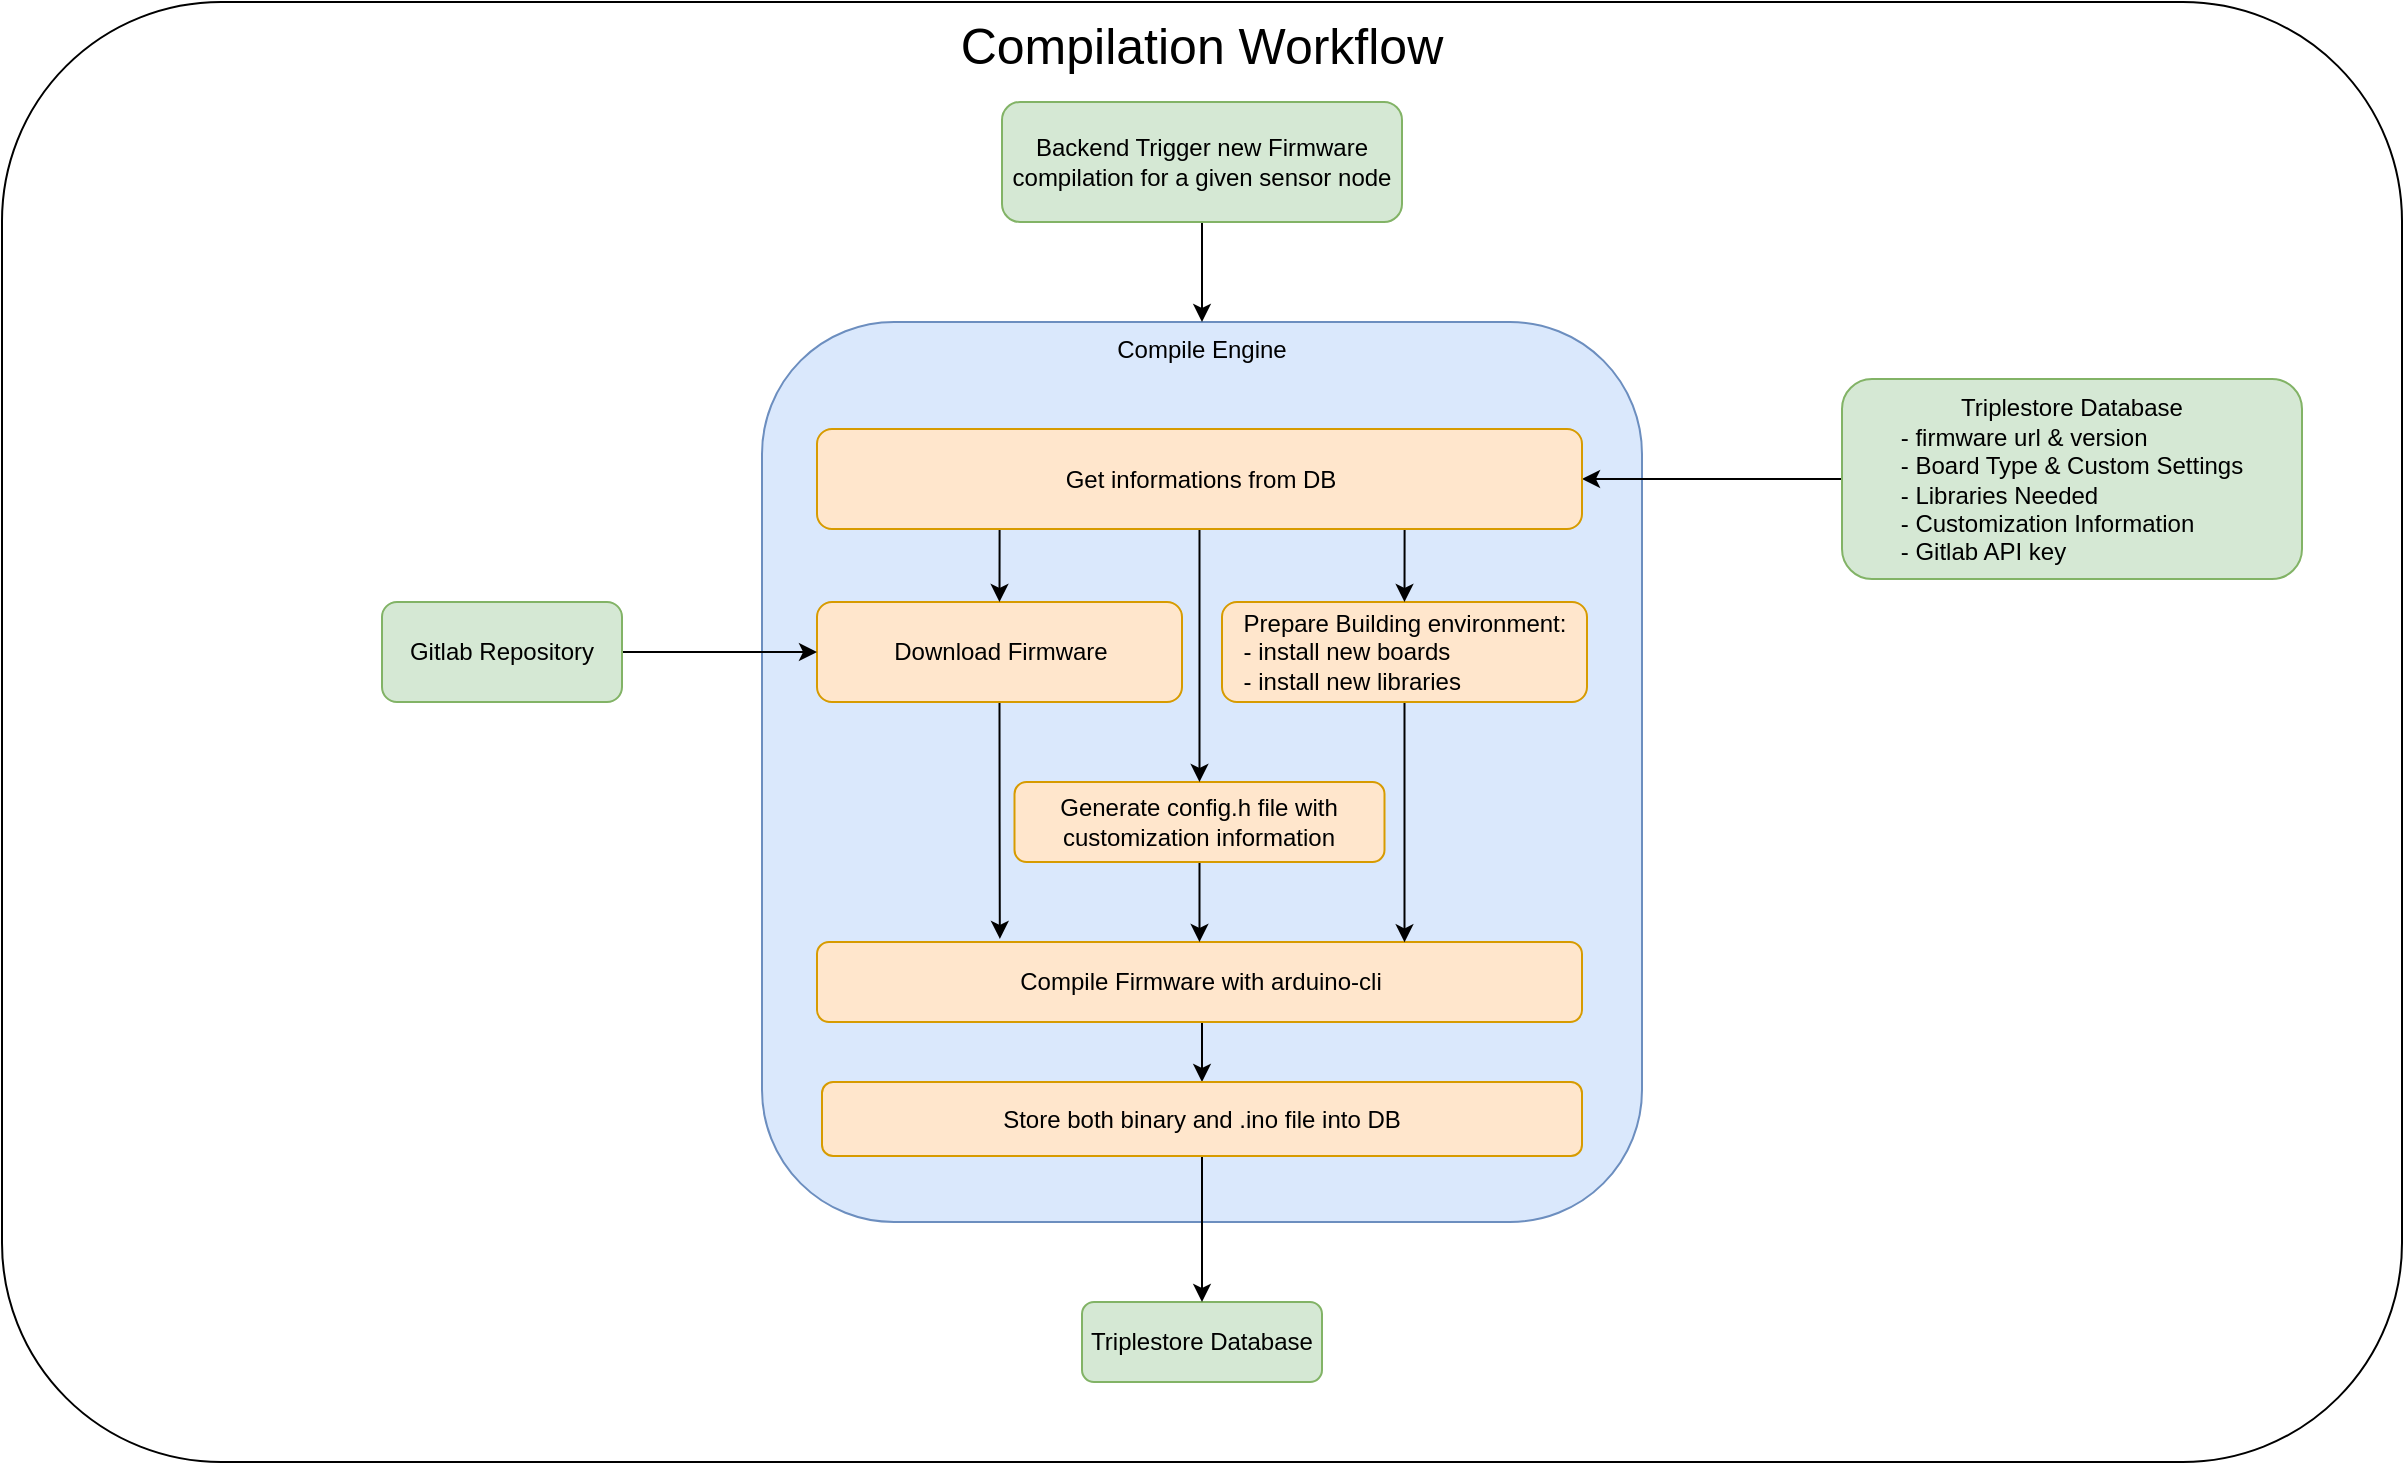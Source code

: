 <mxfile version="21.6.1" type="device">
  <diagram name="Page-1" id="ydgUN3jclBdSU57LJY2e">
    <mxGraphModel dx="984" dy="1506" grid="1" gridSize="10" guides="1" tooltips="1" connect="1" arrows="1" fold="1" page="1" pageScale="1" pageWidth="1169" pageHeight="827" math="0" shadow="0">
      <root>
        <mxCell id="0" />
        <mxCell id="1" parent="0" />
        <mxCell id="gs30xLeirJ7YLoKCSh7--33" value="&lt;font style=&quot;font-size: 25px;&quot;&gt;Compilation Workflow&lt;/font&gt;" style="rounded=1;whiteSpace=wrap;html=1;align=center;verticalAlign=top;" parent="1" vertex="1">
          <mxGeometry x="120" y="-230" width="1200" height="730" as="geometry" />
        </mxCell>
        <mxCell id="gs30xLeirJ7YLoKCSh7--1" value="Triplestore Database" style="rounded=1;whiteSpace=wrap;html=1;fillColor=#d5e8d4;strokeColor=#82b366;" parent="1" vertex="1">
          <mxGeometry x="660" y="420" width="120" height="40" as="geometry" />
        </mxCell>
        <mxCell id="gs30xLeirJ7YLoKCSh7--2" value="Compile Engine" style="rounded=1;whiteSpace=wrap;html=1;verticalAlign=top;fillColor=#dae8fc;strokeColor=#6c8ebf;" parent="1" vertex="1">
          <mxGeometry x="500" y="-70" width="440" height="450" as="geometry" />
        </mxCell>
        <mxCell id="gs30xLeirJ7YLoKCSh7--32" style="edgeStyle=orthogonalEdgeStyle;rounded=0;orthogonalLoop=1;jettySize=auto;html=1;exitX=0.5;exitY=1;exitDx=0;exitDy=0;entryX=0.5;entryY=0;entryDx=0;entryDy=0;" parent="1" source="gs30xLeirJ7YLoKCSh7--3" target="gs30xLeirJ7YLoKCSh7--24" edge="1">
          <mxGeometry relative="1" as="geometry" />
        </mxCell>
        <mxCell id="gs30xLeirJ7YLoKCSh7--3" value="Compile Firmware with arduino-cli" style="rounded=1;whiteSpace=wrap;html=1;fillColor=#ffe6cc;strokeColor=#d79b00;" parent="1" vertex="1">
          <mxGeometry x="527.5" y="240" width="382.5" height="40" as="geometry" />
        </mxCell>
        <mxCell id="gs30xLeirJ7YLoKCSh7--12" style="edgeStyle=orthogonalEdgeStyle;rounded=0;orthogonalLoop=1;jettySize=auto;html=1;entryX=1;entryY=0.5;entryDx=0;entryDy=0;" parent="1" source="gs30xLeirJ7YLoKCSh7--4" target="gs30xLeirJ7YLoKCSh7--11" edge="1">
          <mxGeometry relative="1" as="geometry" />
        </mxCell>
        <mxCell id="gs30xLeirJ7YLoKCSh7--4" value="Triplestore Database&lt;br&gt;&lt;div style=&quot;text-align: left;&quot;&gt;&lt;span style=&quot;background-color: initial;&quot;&gt;- firmware url &amp;amp; version&lt;/span&gt;&lt;/div&gt;&lt;div style=&quot;text-align: left;&quot;&gt;&lt;span style=&quot;background-color: initial;&quot;&gt;- Board Type &amp;amp; Custom Settings&lt;/span&gt;&lt;/div&gt;&lt;div style=&quot;text-align: left;&quot;&gt;&lt;span style=&quot;background-color: initial;&quot;&gt;- Libraries Needed&lt;/span&gt;&lt;/div&gt;&lt;div style=&quot;text-align: left;&quot;&gt;&lt;span style=&quot;background-color: initial;&quot;&gt;- Customization Information&lt;/span&gt;&lt;/div&gt;&lt;div style=&quot;text-align: left;&quot;&gt;&lt;span style=&quot;background-color: initial;&quot;&gt;- Gitlab API key&lt;/span&gt;&lt;/div&gt;" style="rounded=1;whiteSpace=wrap;html=1;fillColor=#d5e8d4;strokeColor=#82b366;" parent="1" vertex="1">
          <mxGeometry x="1040" y="-41.5" width="230" height="100" as="geometry" />
        </mxCell>
        <mxCell id="gs30xLeirJ7YLoKCSh7--23" style="edgeStyle=orthogonalEdgeStyle;rounded=0;orthogonalLoop=1;jettySize=auto;html=1;exitX=0.5;exitY=1;exitDx=0;exitDy=0;entryX=0.5;entryY=0;entryDx=0;entryDy=0;" parent="1" source="gs30xLeirJ7YLoKCSh7--7" target="gs30xLeirJ7YLoKCSh7--3" edge="1">
          <mxGeometry relative="1" as="geometry" />
        </mxCell>
        <mxCell id="gs30xLeirJ7YLoKCSh7--7" value="Generate config.h file with customization information" style="rounded=1;whiteSpace=wrap;html=1;fillColor=#ffe6cc;strokeColor=#d79b00;" parent="1" vertex="1">
          <mxGeometry x="626.25" y="160" width="185" height="40" as="geometry" />
        </mxCell>
        <mxCell id="gs30xLeirJ7YLoKCSh7--22" style="edgeStyle=orthogonalEdgeStyle;rounded=0;orthogonalLoop=1;jettySize=auto;html=1;exitX=0.5;exitY=1;exitDx=0;exitDy=0;entryX=0.768;entryY=0.004;entryDx=0;entryDy=0;entryPerimeter=0;" parent="1" source="gs30xLeirJ7YLoKCSh7--8" target="gs30xLeirJ7YLoKCSh7--3" edge="1">
          <mxGeometry relative="1" as="geometry" />
        </mxCell>
        <mxCell id="gs30xLeirJ7YLoKCSh7--8" value="Prepare Building environment:&lt;br&gt;&lt;div style=&quot;text-align: left;&quot;&gt;&lt;span style=&quot;background-color: initial;&quot;&gt;- install new boards&lt;/span&gt;&lt;/div&gt;&lt;div style=&quot;text-align: left;&quot;&gt;&lt;span style=&quot;background-color: initial;&quot;&gt;- install new libraries&lt;/span&gt;&lt;/div&gt;" style="rounded=1;whiteSpace=wrap;html=1;fillColor=#ffe6cc;strokeColor=#d79b00;" parent="1" vertex="1">
          <mxGeometry x="730" y="70" width="182.5" height="50" as="geometry" />
        </mxCell>
        <mxCell id="gs30xLeirJ7YLoKCSh7--21" style="edgeStyle=orthogonalEdgeStyle;rounded=0;orthogonalLoop=1;jettySize=auto;html=1;exitX=0.5;exitY=1;exitDx=0;exitDy=0;entryX=0.239;entryY=-0.039;entryDx=0;entryDy=0;entryPerimeter=0;" parent="1" source="gs30xLeirJ7YLoKCSh7--9" target="gs30xLeirJ7YLoKCSh7--3" edge="1">
          <mxGeometry relative="1" as="geometry" />
        </mxCell>
        <mxCell id="gs30xLeirJ7YLoKCSh7--9" value="Download Firmware" style="rounded=1;whiteSpace=wrap;html=1;fillColor=#ffe6cc;strokeColor=#d79b00;" parent="1" vertex="1">
          <mxGeometry x="527.5" y="70" width="182.5" height="50" as="geometry" />
        </mxCell>
        <mxCell id="gs30xLeirJ7YLoKCSh7--16" style="edgeStyle=orthogonalEdgeStyle;rounded=0;orthogonalLoop=1;jettySize=auto;html=1;exitX=0.25;exitY=1;exitDx=0;exitDy=0;entryX=0.5;entryY=0;entryDx=0;entryDy=0;" parent="1" source="gs30xLeirJ7YLoKCSh7--11" target="gs30xLeirJ7YLoKCSh7--9" edge="1">
          <mxGeometry relative="1" as="geometry" />
        </mxCell>
        <mxCell id="gs30xLeirJ7YLoKCSh7--18" style="edgeStyle=orthogonalEdgeStyle;rounded=0;orthogonalLoop=1;jettySize=auto;html=1;exitX=0.75;exitY=1;exitDx=0;exitDy=0;entryX=0.5;entryY=0;entryDx=0;entryDy=0;" parent="1" source="gs30xLeirJ7YLoKCSh7--11" target="gs30xLeirJ7YLoKCSh7--8" edge="1">
          <mxGeometry relative="1" as="geometry" />
        </mxCell>
        <mxCell id="gs30xLeirJ7YLoKCSh7--20" style="edgeStyle=orthogonalEdgeStyle;rounded=0;orthogonalLoop=1;jettySize=auto;html=1;exitX=0.5;exitY=1;exitDx=0;exitDy=0;entryX=0.5;entryY=0;entryDx=0;entryDy=0;" parent="1" source="gs30xLeirJ7YLoKCSh7--11" target="gs30xLeirJ7YLoKCSh7--7" edge="1">
          <mxGeometry relative="1" as="geometry" />
        </mxCell>
        <mxCell id="gs30xLeirJ7YLoKCSh7--11" value="Get informations from DB" style="rounded=1;whiteSpace=wrap;html=1;fillColor=#ffe6cc;strokeColor=#d79b00;" parent="1" vertex="1">
          <mxGeometry x="527.5" y="-16.5" width="382.5" height="50" as="geometry" />
        </mxCell>
        <mxCell id="gs30xLeirJ7YLoKCSh7--31" style="edgeStyle=orthogonalEdgeStyle;rounded=0;orthogonalLoop=1;jettySize=auto;html=1;entryX=0.5;entryY=0;entryDx=0;entryDy=0;" parent="1" source="gs30xLeirJ7YLoKCSh7--24" target="gs30xLeirJ7YLoKCSh7--1" edge="1">
          <mxGeometry relative="1" as="geometry" />
        </mxCell>
        <mxCell id="gs30xLeirJ7YLoKCSh7--24" value="Store both binary and .ino file into DB" style="rounded=1;whiteSpace=wrap;html=1;fillColor=#ffe6cc;strokeColor=#d79b00;" parent="1" vertex="1">
          <mxGeometry x="530" y="310" width="380" height="37" as="geometry" />
        </mxCell>
        <mxCell id="gs30xLeirJ7YLoKCSh7--30" style="edgeStyle=orthogonalEdgeStyle;rounded=0;orthogonalLoop=1;jettySize=auto;html=1;exitX=1;exitY=0.5;exitDx=0;exitDy=0;entryX=0;entryY=0.5;entryDx=0;entryDy=0;" parent="1" source="gs30xLeirJ7YLoKCSh7--25" target="gs30xLeirJ7YLoKCSh7--9" edge="1">
          <mxGeometry relative="1" as="geometry" />
        </mxCell>
        <mxCell id="gs30xLeirJ7YLoKCSh7--25" value="Gitlab Repository" style="rounded=1;whiteSpace=wrap;html=1;fillColor=#d5e8d4;strokeColor=#82b366;" parent="1" vertex="1">
          <mxGeometry x="310" y="70" width="120" height="50" as="geometry" />
        </mxCell>
        <mxCell id="gs30xLeirJ7YLoKCSh7--29" style="edgeStyle=orthogonalEdgeStyle;rounded=0;orthogonalLoop=1;jettySize=auto;html=1;exitX=0.5;exitY=1;exitDx=0;exitDy=0;entryX=0.5;entryY=0;entryDx=0;entryDy=0;" parent="1" source="gs30xLeirJ7YLoKCSh7--28" target="gs30xLeirJ7YLoKCSh7--2" edge="1">
          <mxGeometry relative="1" as="geometry" />
        </mxCell>
        <mxCell id="gs30xLeirJ7YLoKCSh7--28" value="Backend Trigger new Firmware compilation for a given sensor node" style="rounded=1;whiteSpace=wrap;html=1;fillColor=#d5e8d4;strokeColor=#82b366;" parent="1" vertex="1">
          <mxGeometry x="620" y="-180" width="200" height="60" as="geometry" />
        </mxCell>
      </root>
    </mxGraphModel>
  </diagram>
</mxfile>
